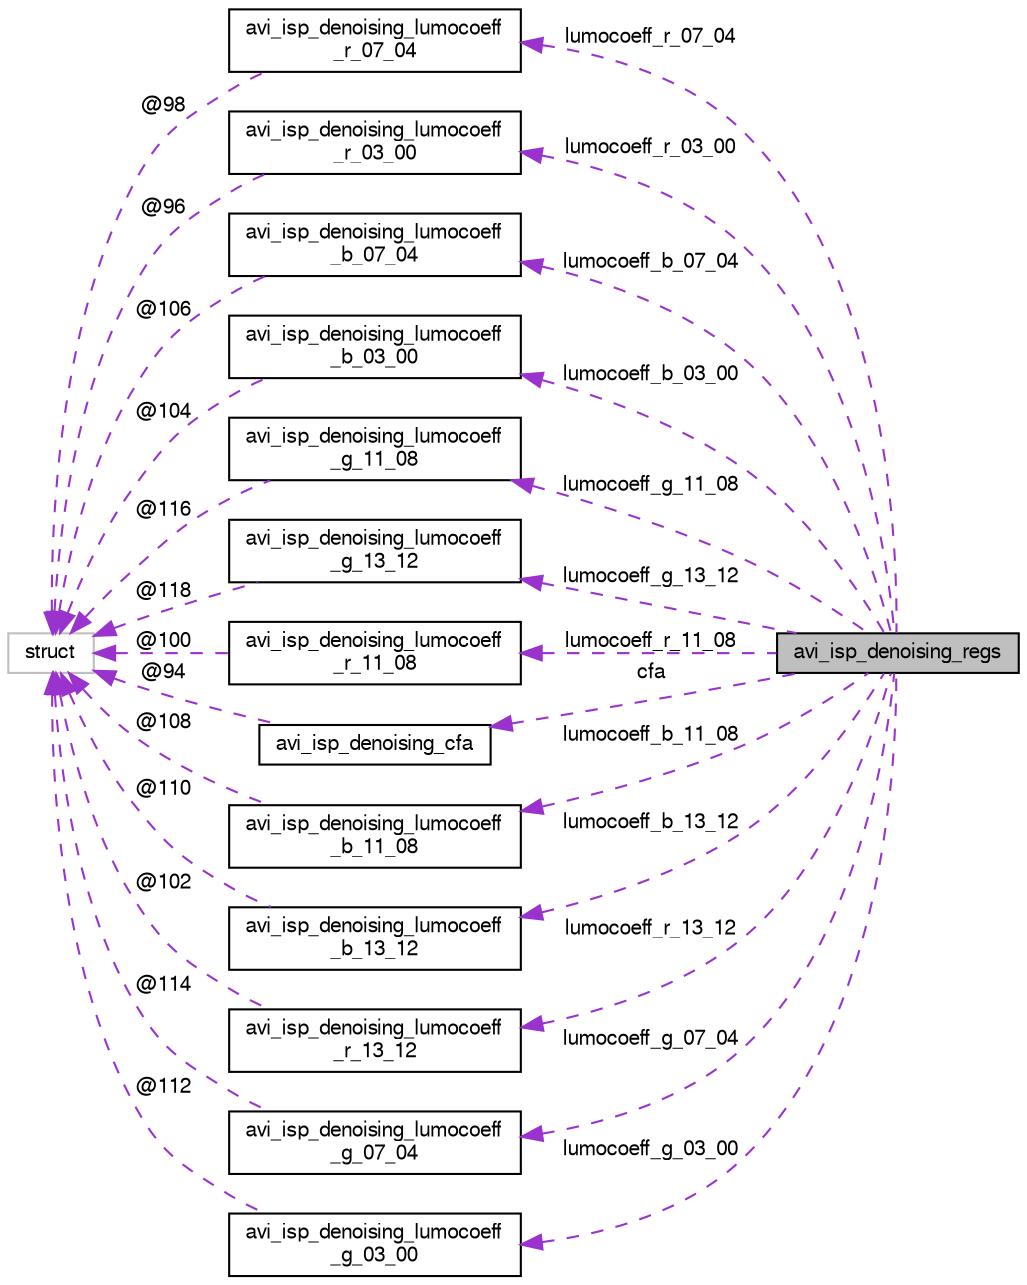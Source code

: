 digraph "avi_isp_denoising_regs"
{
  edge [fontname="FreeSans",fontsize="10",labelfontname="FreeSans",labelfontsize="10"];
  node [fontname="FreeSans",fontsize="10",shape=record];
  rankdir="LR";
  Node1 [label="avi_isp_denoising_regs",height=0.2,width=0.4,color="black", fillcolor="grey75", style="filled", fontcolor="black"];
  Node2 -> Node1 [dir="back",color="darkorchid3",fontsize="10",style="dashed",label=" lumocoeff_r_07_04" ,fontname="FreeSans"];
  Node2 [label="avi_isp_denoising_lumocoeff\l_r_07_04",height=0.2,width=0.4,color="black", fillcolor="white", style="filled",URL="$avi__isp__denoising_8h.html#unionavi__isp__denoising__lumocoeff__r__07__04"];
  Node3 -> Node2 [dir="back",color="darkorchid3",fontsize="10",style="dashed",label=" @98" ,fontname="FreeSans"];
  Node3 [label="struct",height=0.2,width=0.4,color="grey75", fillcolor="white", style="filled"];
  Node4 -> Node1 [dir="back",color="darkorchid3",fontsize="10",style="dashed",label=" lumocoeff_r_03_00" ,fontname="FreeSans"];
  Node4 [label="avi_isp_denoising_lumocoeff\l_r_03_00",height=0.2,width=0.4,color="black", fillcolor="white", style="filled",URL="$avi__isp__denoising_8h.html#unionavi__isp__denoising__lumocoeff__r__03__00"];
  Node3 -> Node4 [dir="back",color="darkorchid3",fontsize="10",style="dashed",label=" @96" ,fontname="FreeSans"];
  Node5 -> Node1 [dir="back",color="darkorchid3",fontsize="10",style="dashed",label=" lumocoeff_b_07_04" ,fontname="FreeSans"];
  Node5 [label="avi_isp_denoising_lumocoeff\l_b_07_04",height=0.2,width=0.4,color="black", fillcolor="white", style="filled",URL="$avi__isp__denoising_8h.html#unionavi__isp__denoising__lumocoeff__b__07__04"];
  Node3 -> Node5 [dir="back",color="darkorchid3",fontsize="10",style="dashed",label=" @106" ,fontname="FreeSans"];
  Node6 -> Node1 [dir="back",color="darkorchid3",fontsize="10",style="dashed",label=" lumocoeff_b_03_00" ,fontname="FreeSans"];
  Node6 [label="avi_isp_denoising_lumocoeff\l_b_03_00",height=0.2,width=0.4,color="black", fillcolor="white", style="filled",URL="$avi__isp__denoising_8h.html#unionavi__isp__denoising__lumocoeff__b__03__00"];
  Node3 -> Node6 [dir="back",color="darkorchid3",fontsize="10",style="dashed",label=" @104" ,fontname="FreeSans"];
  Node7 -> Node1 [dir="back",color="darkorchid3",fontsize="10",style="dashed",label=" lumocoeff_g_11_08" ,fontname="FreeSans"];
  Node7 [label="avi_isp_denoising_lumocoeff\l_g_11_08",height=0.2,width=0.4,color="black", fillcolor="white", style="filled",URL="$avi__isp__denoising_8h.html#unionavi__isp__denoising__lumocoeff__g__11__08"];
  Node3 -> Node7 [dir="back",color="darkorchid3",fontsize="10",style="dashed",label=" @116" ,fontname="FreeSans"];
  Node8 -> Node1 [dir="back",color="darkorchid3",fontsize="10",style="dashed",label=" lumocoeff_g_13_12" ,fontname="FreeSans"];
  Node8 [label="avi_isp_denoising_lumocoeff\l_g_13_12",height=0.2,width=0.4,color="black", fillcolor="white", style="filled",URL="$avi__isp__denoising_8h.html#unionavi__isp__denoising__lumocoeff__g__13__12"];
  Node3 -> Node8 [dir="back",color="darkorchid3",fontsize="10",style="dashed",label=" @118" ,fontname="FreeSans"];
  Node9 -> Node1 [dir="back",color="darkorchid3",fontsize="10",style="dashed",label=" lumocoeff_r_11_08" ,fontname="FreeSans"];
  Node9 [label="avi_isp_denoising_lumocoeff\l_r_11_08",height=0.2,width=0.4,color="black", fillcolor="white", style="filled",URL="$avi__isp__denoising_8h.html#unionavi__isp__denoising__lumocoeff__r__11__08"];
  Node3 -> Node9 [dir="back",color="darkorchid3",fontsize="10",style="dashed",label=" @100" ,fontname="FreeSans"];
  Node10 -> Node1 [dir="back",color="darkorchid3",fontsize="10",style="dashed",label=" cfa" ,fontname="FreeSans"];
  Node10 [label="avi_isp_denoising_cfa",height=0.2,width=0.4,color="black", fillcolor="white", style="filled",URL="$avi__isp__denoising_8h.html#unionavi__isp__denoising__cfa"];
  Node3 -> Node10 [dir="back",color="darkorchid3",fontsize="10",style="dashed",label=" @94" ,fontname="FreeSans"];
  Node11 -> Node1 [dir="back",color="darkorchid3",fontsize="10",style="dashed",label=" lumocoeff_b_11_08" ,fontname="FreeSans"];
  Node11 [label="avi_isp_denoising_lumocoeff\l_b_11_08",height=0.2,width=0.4,color="black", fillcolor="white", style="filled",URL="$avi__isp__denoising_8h.html#unionavi__isp__denoising__lumocoeff__b__11__08"];
  Node3 -> Node11 [dir="back",color="darkorchid3",fontsize="10",style="dashed",label=" @108" ,fontname="FreeSans"];
  Node12 -> Node1 [dir="back",color="darkorchid3",fontsize="10",style="dashed",label=" lumocoeff_b_13_12" ,fontname="FreeSans"];
  Node12 [label="avi_isp_denoising_lumocoeff\l_b_13_12",height=0.2,width=0.4,color="black", fillcolor="white", style="filled",URL="$avi__isp__denoising_8h.html#unionavi__isp__denoising__lumocoeff__b__13__12"];
  Node3 -> Node12 [dir="back",color="darkorchid3",fontsize="10",style="dashed",label=" @110" ,fontname="FreeSans"];
  Node13 -> Node1 [dir="back",color="darkorchid3",fontsize="10",style="dashed",label=" lumocoeff_r_13_12" ,fontname="FreeSans"];
  Node13 [label="avi_isp_denoising_lumocoeff\l_r_13_12",height=0.2,width=0.4,color="black", fillcolor="white", style="filled",URL="$avi__isp__denoising_8h.html#unionavi__isp__denoising__lumocoeff__r__13__12"];
  Node3 -> Node13 [dir="back",color="darkorchid3",fontsize="10",style="dashed",label=" @102" ,fontname="FreeSans"];
  Node14 -> Node1 [dir="back",color="darkorchid3",fontsize="10",style="dashed",label=" lumocoeff_g_07_04" ,fontname="FreeSans"];
  Node14 [label="avi_isp_denoising_lumocoeff\l_g_07_04",height=0.2,width=0.4,color="black", fillcolor="white", style="filled",URL="$avi__isp__denoising_8h.html#unionavi__isp__denoising__lumocoeff__g__07__04"];
  Node3 -> Node14 [dir="back",color="darkorchid3",fontsize="10",style="dashed",label=" @114" ,fontname="FreeSans"];
  Node15 -> Node1 [dir="back",color="darkorchid3",fontsize="10",style="dashed",label=" lumocoeff_g_03_00" ,fontname="FreeSans"];
  Node15 [label="avi_isp_denoising_lumocoeff\l_g_03_00",height=0.2,width=0.4,color="black", fillcolor="white", style="filled",URL="$avi__isp__denoising_8h.html#unionavi__isp__denoising__lumocoeff__g__03__00"];
  Node3 -> Node15 [dir="back",color="darkorchid3",fontsize="10",style="dashed",label=" @112" ,fontname="FreeSans"];
}
